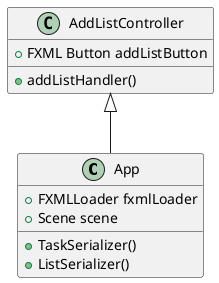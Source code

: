 @startuml
class App{
    +FXMLLoader fxmlLoader
    +Scene scene
    +TaskSerializer()
    +ListSerializer()
}

class AddListController{
    +FXML Button addListButton
    +addListHandler()
}

AddListController <|-- App
@enduml
